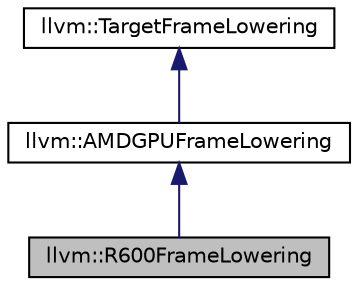 digraph "llvm::R600FrameLowering"
{
 // LATEX_PDF_SIZE
  bgcolor="transparent";
  edge [fontname="Helvetica",fontsize="10",labelfontname="Helvetica",labelfontsize="10"];
  node [fontname="Helvetica",fontsize="10",shape="box"];
  Node1 [label="llvm::R600FrameLowering",height=0.2,width=0.4,color="black", fillcolor="grey75", style="filled", fontcolor="black",tooltip=" "];
  Node2 -> Node1 [dir="back",color="midnightblue",fontsize="10",style="solid",fontname="Helvetica"];
  Node2 [label="llvm::AMDGPUFrameLowering",height=0.2,width=0.4,color="black",URL="$classllvm_1_1AMDGPUFrameLowering.html",tooltip="Information about the stack frame layout on the AMDGPU targets."];
  Node3 -> Node2 [dir="back",color="midnightblue",fontsize="10",style="solid",fontname="Helvetica"];
  Node3 [label="llvm::TargetFrameLowering",height=0.2,width=0.4,color="black",URL="$classllvm_1_1TargetFrameLowering.html",tooltip="Information about stack frame layout on the target."];
}
